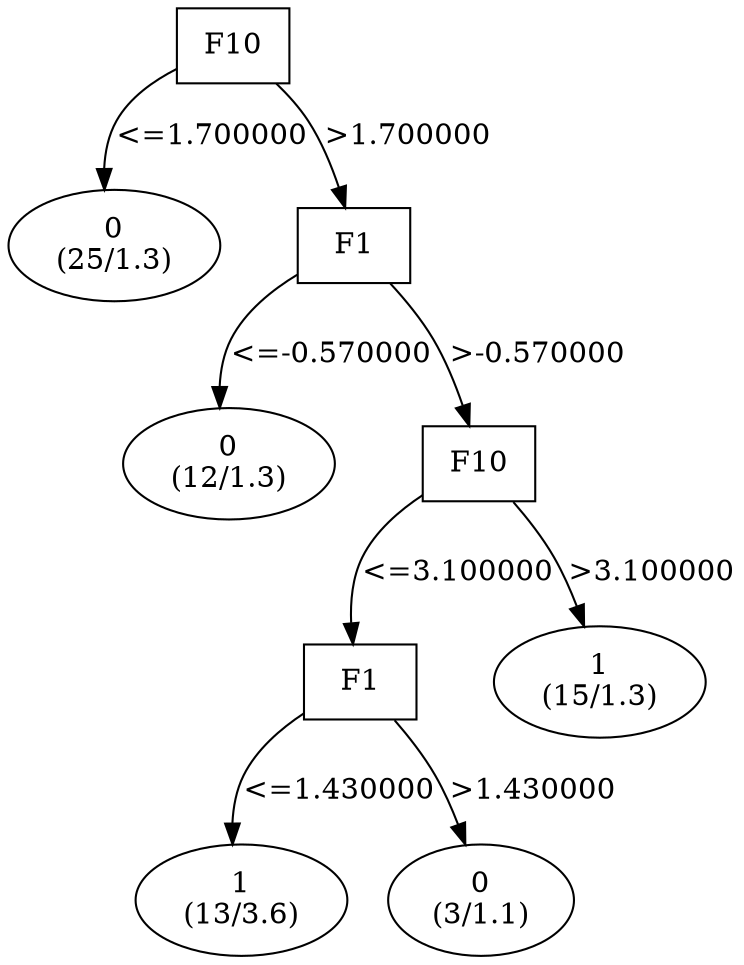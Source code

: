 digraph YaDT {
n0 [ shape=box, label="F10\n"]
n0 -> n1 [label="<=1.700000"]
n1 [ shape=ellipse, label="0\n(25/1.3)"]
n0 -> n2 [label=">1.700000"]
n2 [ shape=box, label="F1\n"]
n2 -> n3 [label="<=-0.570000"]
n3 [ shape=ellipse, label="0\n(12/1.3)"]
n2 -> n4 [label=">-0.570000"]
n4 [ shape=box, label="F10\n"]
n4 -> n5 [label="<=3.100000"]
n5 [ shape=box, label="F1\n"]
n5 -> n6 [label="<=1.430000"]
n6 [ shape=ellipse, label="1\n(13/3.6)"]
n5 -> n7 [label=">1.430000"]
n7 [ shape=ellipse, label="0\n(3/1.1)"]
n4 -> n9 [label=">3.100000"]
n9 [ shape=ellipse, label="1\n(15/1.3)"]
}
